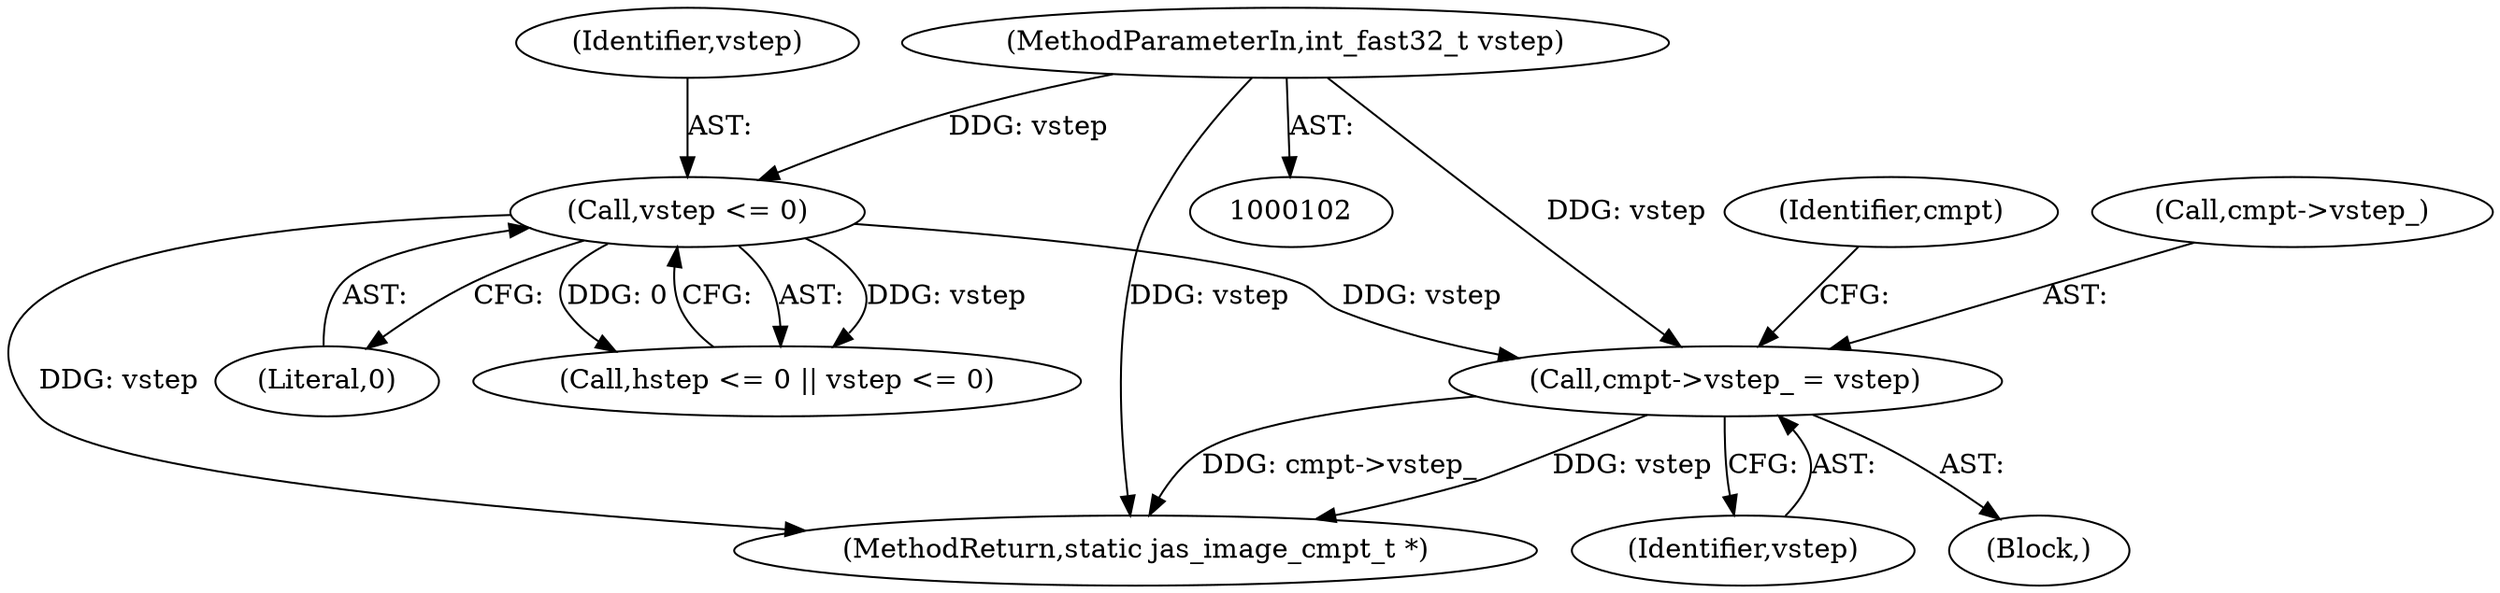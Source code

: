 digraph "0_jasper_d42b2388f7f8e0332c846675133acea151fc557a_11@pointer" {
"1000179" [label="(Call,cmpt->vstep_ = vstep)"];
"1000131" [label="(Call,vstep <= 0)"];
"1000106" [label="(MethodParameterIn,int_fast32_t vstep)"];
"1000186" [label="(Identifier,cmpt)"];
"1000131" [label="(Call,vstep <= 0)"];
"1000180" [label="(Call,cmpt->vstep_)"];
"1000310" [label="(MethodReturn,static jas_image_cmpt_t *)"];
"1000183" [label="(Identifier,vstep)"];
"1000112" [label="(Block,)"];
"1000106" [label="(MethodParameterIn,int_fast32_t vstep)"];
"1000179" [label="(Call,cmpt->vstep_ = vstep)"];
"1000132" [label="(Identifier,vstep)"];
"1000127" [label="(Call,hstep <= 0 || vstep <= 0)"];
"1000133" [label="(Literal,0)"];
"1000179" -> "1000112"  [label="AST: "];
"1000179" -> "1000183"  [label="CFG: "];
"1000180" -> "1000179"  [label="AST: "];
"1000183" -> "1000179"  [label="AST: "];
"1000186" -> "1000179"  [label="CFG: "];
"1000179" -> "1000310"  [label="DDG: cmpt->vstep_"];
"1000179" -> "1000310"  [label="DDG: vstep"];
"1000131" -> "1000179"  [label="DDG: vstep"];
"1000106" -> "1000179"  [label="DDG: vstep"];
"1000131" -> "1000127"  [label="AST: "];
"1000131" -> "1000133"  [label="CFG: "];
"1000132" -> "1000131"  [label="AST: "];
"1000133" -> "1000131"  [label="AST: "];
"1000127" -> "1000131"  [label="CFG: "];
"1000131" -> "1000310"  [label="DDG: vstep"];
"1000131" -> "1000127"  [label="DDG: vstep"];
"1000131" -> "1000127"  [label="DDG: 0"];
"1000106" -> "1000131"  [label="DDG: vstep"];
"1000106" -> "1000102"  [label="AST: "];
"1000106" -> "1000310"  [label="DDG: vstep"];
}
